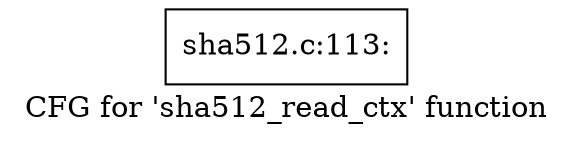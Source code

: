 digraph "CFG for 'sha512_read_ctx' function" {
	label="CFG for 'sha512_read_ctx' function";

	Node0xcb7cf30 [shape=record,label="{sha512.c:113:}"];
}
